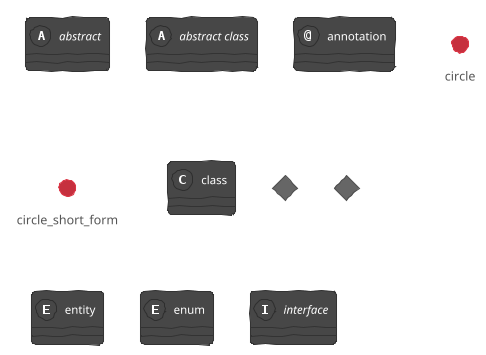 ' Do not edit
' Theme Gallery
' autogenerated by script
'
@startuml
!theme sketchy
abstract        abstract
abstract class  "abstract class"
annotation      annotation
circle          circle
()              circle_short_form
class           class
diamond         diamond
<>              diamond_short_form
entity          entity
enum            enum
interface       interface
@enduml
